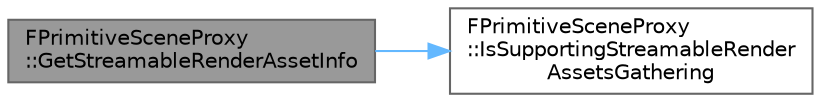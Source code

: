 digraph "FPrimitiveSceneProxy::GetStreamableRenderAssetInfo"
{
 // INTERACTIVE_SVG=YES
 // LATEX_PDF_SIZE
  bgcolor="transparent";
  edge [fontname=Helvetica,fontsize=10,labelfontname=Helvetica,labelfontsize=10];
  node [fontname=Helvetica,fontsize=10,shape=box,height=0.2,width=0.4];
  rankdir="LR";
  Node1 [id="Node000001",label="FPrimitiveSceneProxy\l::GetStreamableRenderAssetInfo",height=0.2,width=0.4,color="gray40", fillcolor="grey60", style="filled", fontcolor="black",tooltip=" "];
  Node1 -> Node2 [id="edge1_Node000001_Node000002",color="steelblue1",style="solid",tooltip=" "];
  Node2 [id="Node000002",label="FPrimitiveSceneProxy\l::IsSupportingStreamableRender\lAssetsGathering",height=0.2,width=0.4,color="grey40", fillcolor="white", style="filled",URL="$d4/de9/classFPrimitiveSceneProxy.html#ab54a5fb0ee7de155aff26699b86e4153",tooltip=" "];
}
